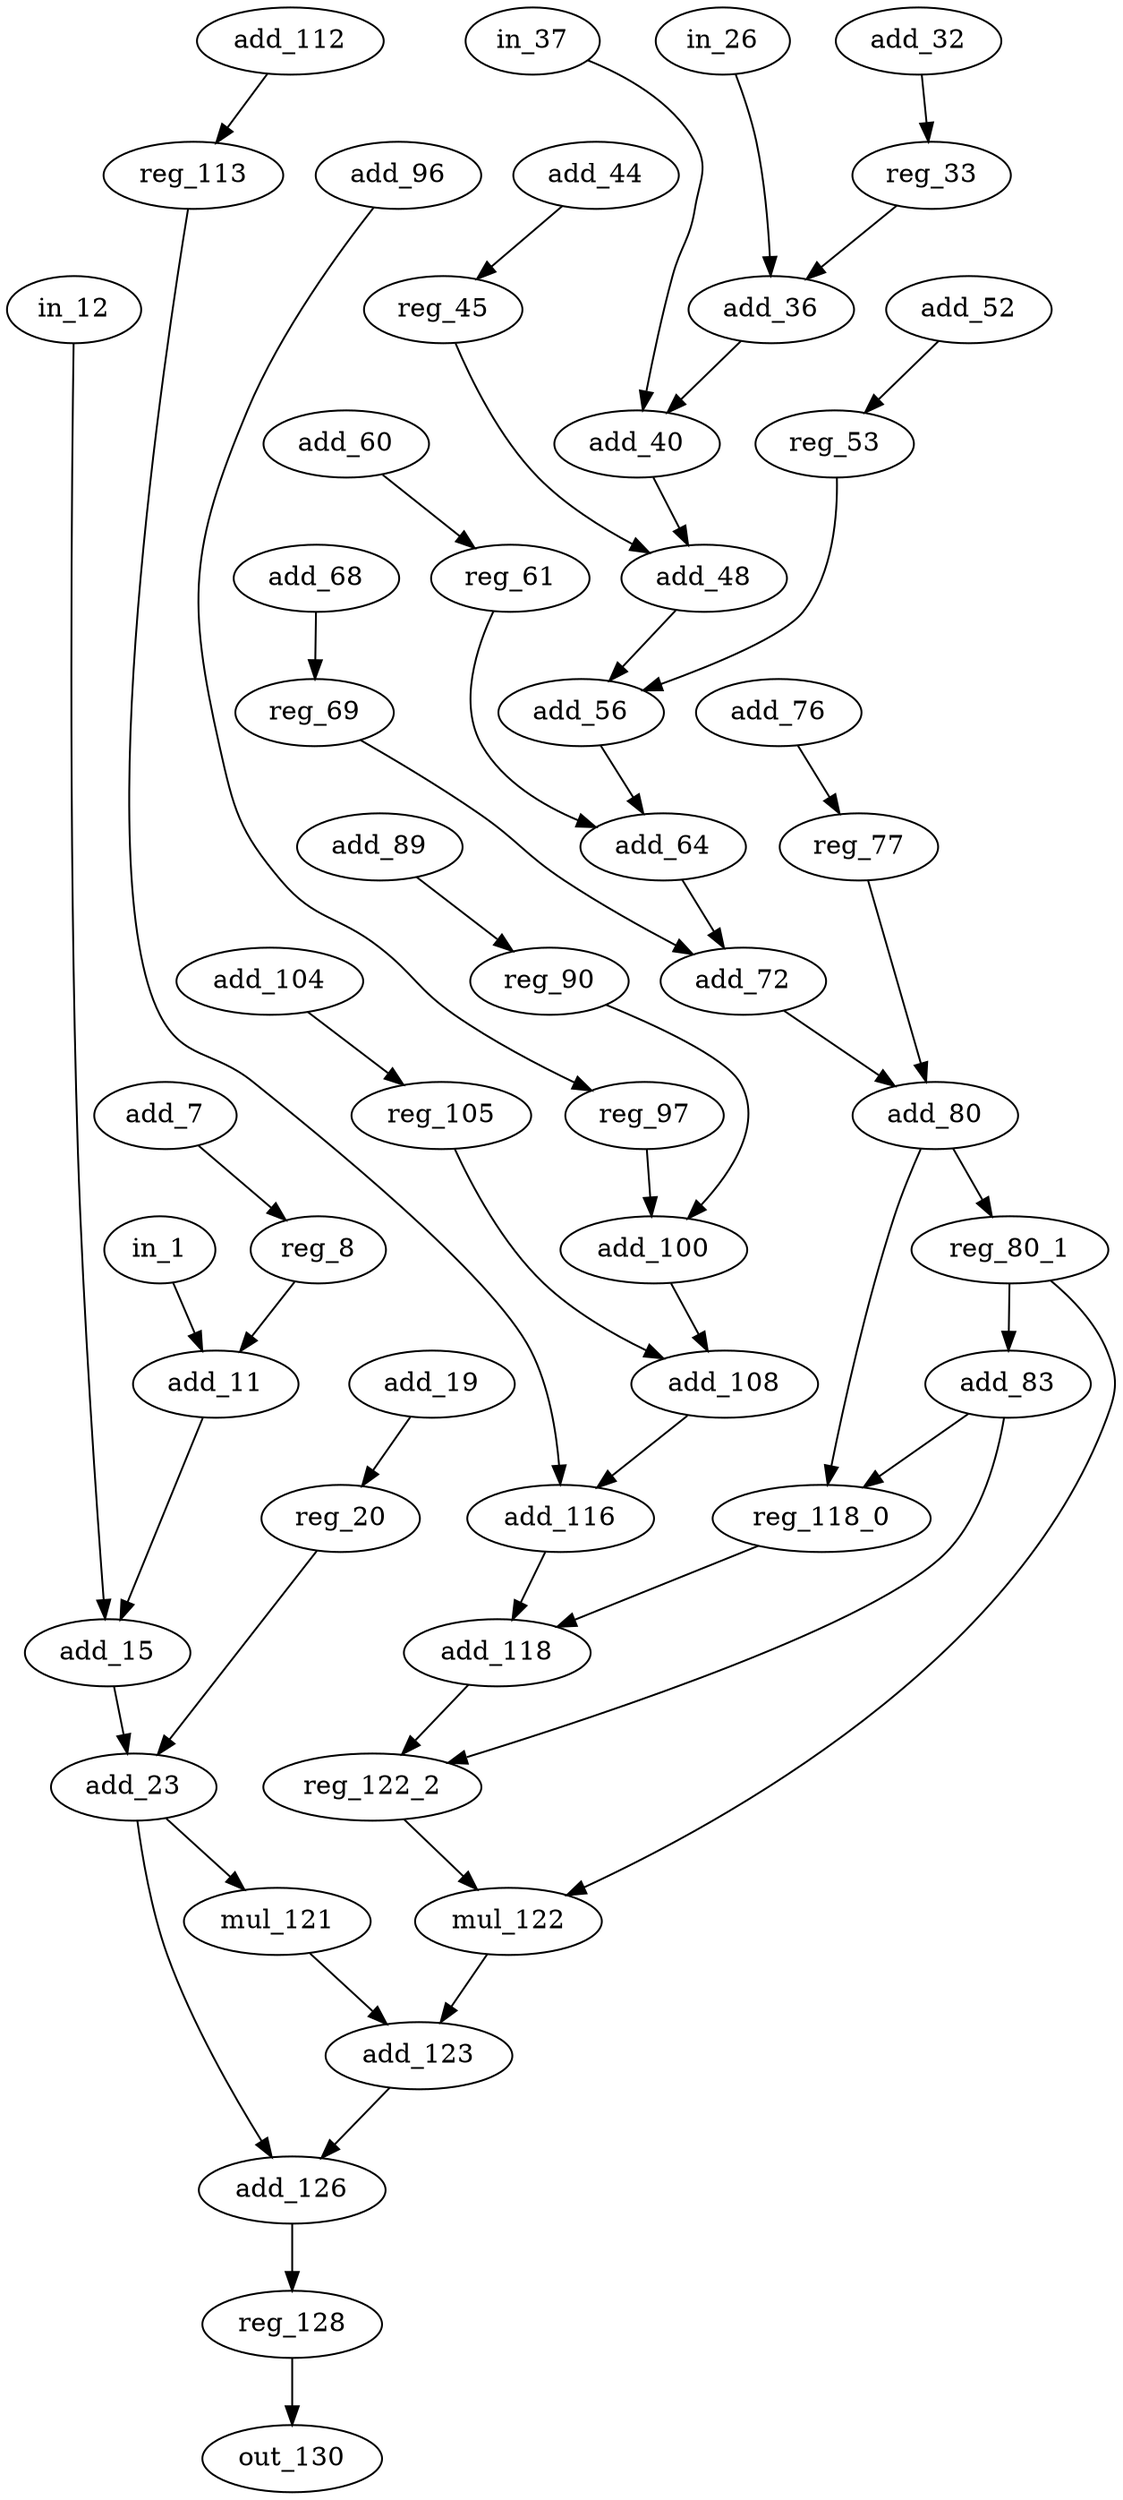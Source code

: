 digraph h2v2_smooth {
0 [label=reg_33 op=reg];
1 [label=in_12 op=in];
2 [label=in_37 op=in];
3 [label=add_68 op=addi value=2];
4 [label=mul_121 op=muli value=2];
5 [label=reg_90 op=reg];
6 [label=add_23 op=add];
7 [label=add_118 op=add];
8 [label=reg_61 op=reg];
9 [label=add_83 op=addi value=2];
10 [label=add_19 op=addi value=2];
11 [label=add_72 op=add];
12 [label=add_89 op=addi value=2];
13 [label=add_104 op=addi value=2];
14 [label=reg_128 op=reg];
15 [label=reg_80_1 op=reg];
16 [label=reg_20 op=reg];
17 [label=add_60 op=addi value=2];
18 [label=in_1 op=in];
19 [label=add_7 op=addi value=2];
20 [label=add_40 op=add];
21 [label=reg_69 op=reg];
22 [label=reg_105 op=reg];
23 [label=in_26 op=in];
24 [label=add_116 op=add];
25 [label=add_96 op=addi value=2];
26 [label=mul_122 op=mul];
27 [label=reg_53 op=reg];
28 [label=reg_45 op=reg];
29 [label=add_44 op=addi value=2];
30 [label=reg_8 op=reg];
31 [label=add_52 op=addi value=2];
32 [label=add_11 op=add];
33 [label=add_64 op=add];
34 [label=reg_113 op=reg];
35 [label=add_123 op=add];
36 [label=add_32 op=addi value=2];
37 [label=add_108 op=add];
38 [label=add_36 op=add];
39 [label=reg_77 op=reg];
40 [label=add_48 op=add];
41 [label=add_80 op=add];
42 [label=add_112 op=addi value=2];
43 [label=add_15 op=add];
44 [label=add_76 op=addi value=2];
45 [label=add_100 op=add];
46 [label=reg_97 op=reg];
47 [label=add_126 op=add];
48 [label=reg_122_2 op=reg];
49 [label=out_130 op=out];
50 [label=add_56 op=add];
51 [label=reg_118_0 op=reg];

36 -> 0 [port=0 weight=0];
6 -> 4 [port=0 weight=0];
12 -> 5 [port=0 weight=0];
16 -> 6 [port=0 weight=0];
43 -> 6 [port=1 weight=0];
51 -> 7 [port=0 weight=0];
24 -> 7 [port=1 weight=0];
17 -> 8 [port=0 weight=0];
15 -> 9 [port=0 weight=0];
33 -> 11 [port=0 weight=0];
21 -> 11 [port=1 weight=0];
47 -> 14 [port=0 weight=0];
41 -> 15 [port=0 weight=0];
10 -> 16 [port=0 weight=0];
38 -> 20 [port=0 weight=0];
2 -> 20 [port=1 weight=0];
3 -> 21 [port=0 weight=0];
13 -> 22 [port=0 weight=0];
34 -> 24 [port=0 weight=0];
37 -> 24 [port=1 weight=0];
15 -> 26 [port=0 weight=0];
48 -> 26 [port=1 weight=0];
31 -> 27 [port=0 weight=0];
29 -> 28 [port=0 weight=0];
19 -> 30 [port=0 weight=0];
30 -> 32 [port=0 weight=0];
18 -> 32 [port=1 weight=0];
50 -> 33 [port=0 weight=0];
8 -> 33 [port=1 weight=0];
42 -> 34 [port=0 weight=0];
26 -> 35 [port=0 weight=0];
4 -> 35 [port=1 weight=0];
45 -> 37 [port=0 weight=0];
22 -> 37 [port=1 weight=0];
0 -> 38 [port=0 weight=0];
23 -> 38 [port=1 weight=0];
44 -> 39 [port=0 weight=0];
28 -> 40 [port=0 weight=0];
20 -> 40 [port=1 weight=0];
11 -> 41 [port=0 weight=0];
39 -> 41 [port=1 weight=0];
32 -> 43 [port=0 weight=0];
1 -> 43 [port=1 weight=0];
5 -> 45 [port=0 weight=0];
46 -> 45 [port=1 weight=0];
25 -> 46 [port=0 weight=0];
35 -> 47 [port=0 weight=0];
6 -> 47 [port=1 weight=0];
9 -> 48 [port=0 weight=0];
7 -> 48 [port=1 weight=0];
14 -> 49 [port=0 weight=0];
27 -> 50 [port=0 weight=0];
40 -> 50 [port=1 weight=0];
9 -> 51 [port=0 weight=0];
41 -> 51 [port=1 weight=0];
}